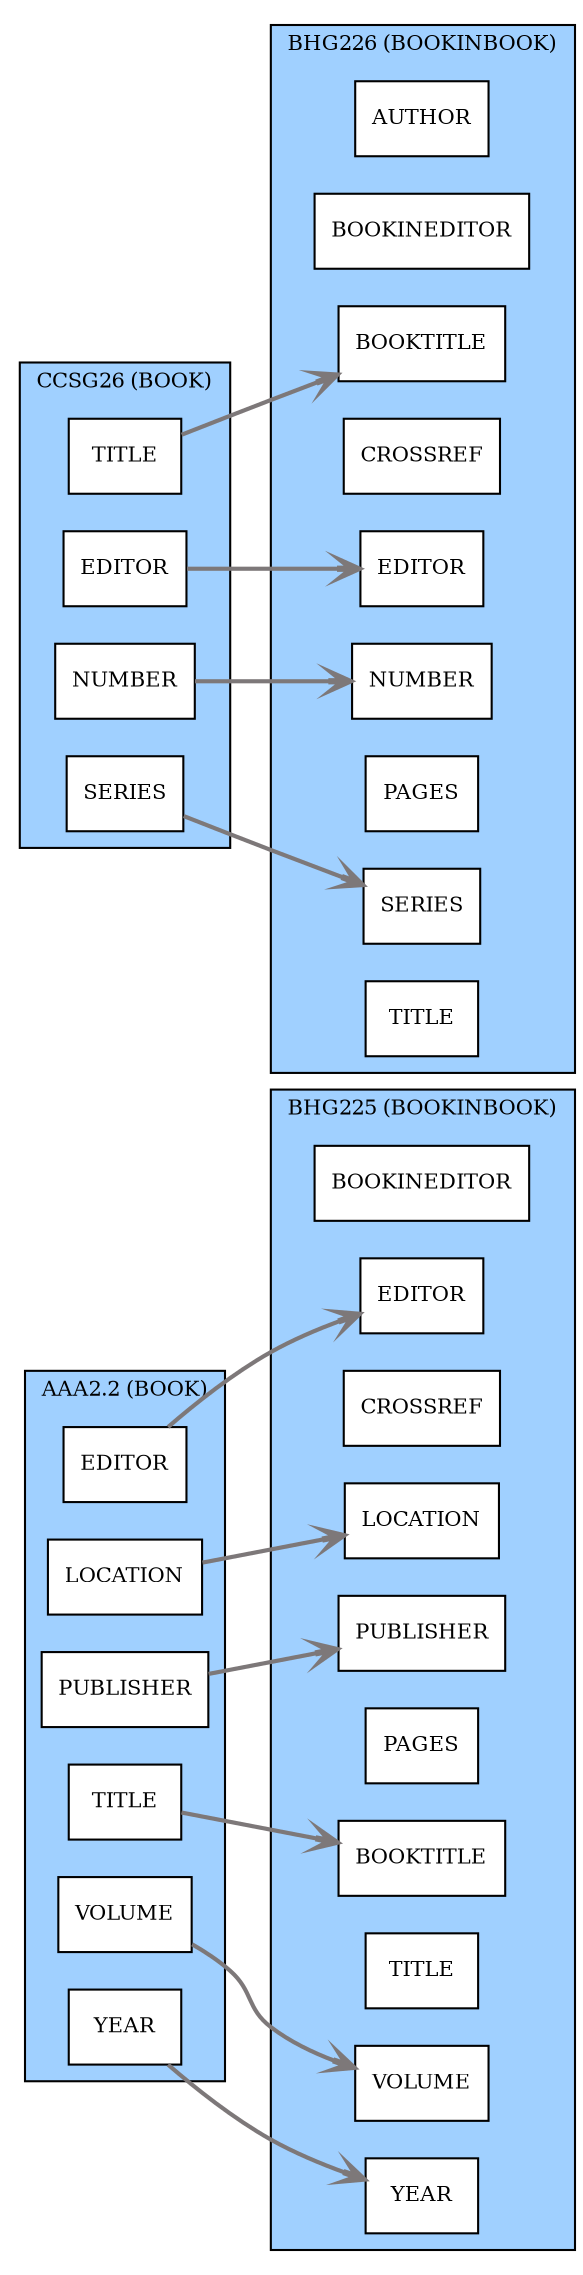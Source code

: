 digraph Biberdata {
  compound = true;
  edge [ arrowhead=open ];
  graph [ style=filled, rankdir=LR ];
  node [
    fontsize=10,
    fillcolor=white,
    style=filled,
    shape=box ];

  subgraph "cluster_section0/AAA2.2" {
    fontsize="10";
    label="AAA2.2 (BOOK)";
    tooltip="AAA2.2 (BOOK)";
    fillcolor="#a0d0ff";

    "section0/AAA2.2/editor" [ label="EDITOR" ]
    "section0/AAA2.2/location" [ label="LOCATION" ]
    "section0/AAA2.2/publisher" [ label="PUBLISHER" ]
    "section0/AAA2.2/title" [ label="TITLE" ]
    "section0/AAA2.2/volume" [ label="VOLUME" ]
    "section0/AAA2.2/year" [ label="YEAR" ]
  }

  subgraph "cluster_section0/BHG225" {
    fontsize="10";
    label="BHG225 (BOOKINBOOK)";
    tooltip="BHG225 (BOOKINBOOK)";
    fillcolor="#a0d0ff";

    "section0/BHG225/bookineditor" [ label="BOOKINEDITOR" ]
    "section0/BHG225/booktitle" [ label="BOOKTITLE" ]
    "section0/BHG225/crossref" [ label="CROSSREF" ]
    "section0/BHG225/editor" [ label="EDITOR" ]
    "section0/BHG225/location" [ label="LOCATION" ]
    "section0/BHG225/pages" [ label="PAGES" ]
    "section0/BHG225/publisher" [ label="PUBLISHER" ]
    "section0/BHG225/title" [ label="TITLE" ]
    "section0/BHG225/volume" [ label="VOLUME" ]
    "section0/BHG225/year" [ label="YEAR" ]
  }

  subgraph "cluster_section0/BHG226" {
    fontsize="10";
    label="BHG226 (BOOKINBOOK)";
    tooltip="BHG226 (BOOKINBOOK)";
    fillcolor="#a0d0ff";

    "section0/BHG226/author" [ label="AUTHOR" ]
    "section0/BHG226/bookineditor" [ label="BOOKINEDITOR" ]
    "section0/BHG226/booktitle" [ label="BOOKTITLE" ]
    "section0/BHG226/crossref" [ label="CROSSREF" ]
    "section0/BHG226/editor" [ label="EDITOR" ]
    "section0/BHG226/number" [ label="NUMBER" ]
    "section0/BHG226/pages" [ label="PAGES" ]
    "section0/BHG226/series" [ label="SERIES" ]
    "section0/BHG226/title" [ label="TITLE" ]
  }

  subgraph "cluster_section0/CCSG26" {
    fontsize="10";
    label="CCSG26 (BOOK)";
    tooltip="CCSG26 (BOOK)";
    fillcolor="#a0d0ff";

    "section0/CCSG26/editor" [ label="EDITOR" ]
    "section0/CCSG26/number" [ label="NUMBER" ]
    "section0/CCSG26/series" [ label="SERIES" ]
    "section0/CCSG26/title" [ label="TITLE" ]
  }



  "section0/AAA2.2/editor" -> "section0/BHG225/editor" [ penwidth="2.0", color="#7d7879", tooltip="BHG225/EDITOR inherited via CROSSREF from AAA2.2/EDITOR" ]
  "section0/AAA2.2/location" -> "section0/BHG225/location" [ penwidth="2.0", color="#7d7879", tooltip="BHG225/LOCATION inherited via CROSSREF from AAA2.2/LOCATION" ]
  "section0/AAA2.2/publisher" -> "section0/BHG225/publisher" [ penwidth="2.0", color="#7d7879", tooltip="BHG225/PUBLISHER inherited via CROSSREF from AAA2.2/PUBLISHER" ]
  "section0/AAA2.2/title" -> "section0/BHG225/booktitle" [ penwidth="2.0", color="#7d7879", tooltip="BHG225/BOOKTITLE inherited via CROSSREF from AAA2.2/TITLE" ]
  "section0/AAA2.2/volume" -> "section0/BHG225/volume" [ penwidth="2.0", color="#7d7879", tooltip="BHG225/VOLUME inherited via CROSSREF from AAA2.2/VOLUME" ]
  "section0/AAA2.2/year" -> "section0/BHG225/year" [ penwidth="2.0", color="#7d7879", tooltip="BHG225/YEAR inherited via CROSSREF from AAA2.2/YEAR" ]
  "section0/CCSG26/editor" -> "section0/BHG226/editor" [ penwidth="2.0", color="#7d7879", tooltip="BHG226/EDITOR inherited via CROSSREF from CCSG26/EDITOR" ]
  "section0/CCSG26/number" -> "section0/BHG226/number" [ penwidth="2.0", color="#7d7879", tooltip="BHG226/NUMBER inherited via CROSSREF from CCSG26/NUMBER" ]
  "section0/CCSG26/series" -> "section0/BHG226/series" [ penwidth="2.0", color="#7d7879", tooltip="BHG226/SERIES inherited via CROSSREF from CCSG26/SERIES" ]
  "section0/CCSG26/title" -> "section0/BHG226/booktitle" [ penwidth="2.0", color="#7d7879", tooltip="BHG226/BOOKTITLE inherited via CROSSREF from CCSG26/TITLE" ]

}
